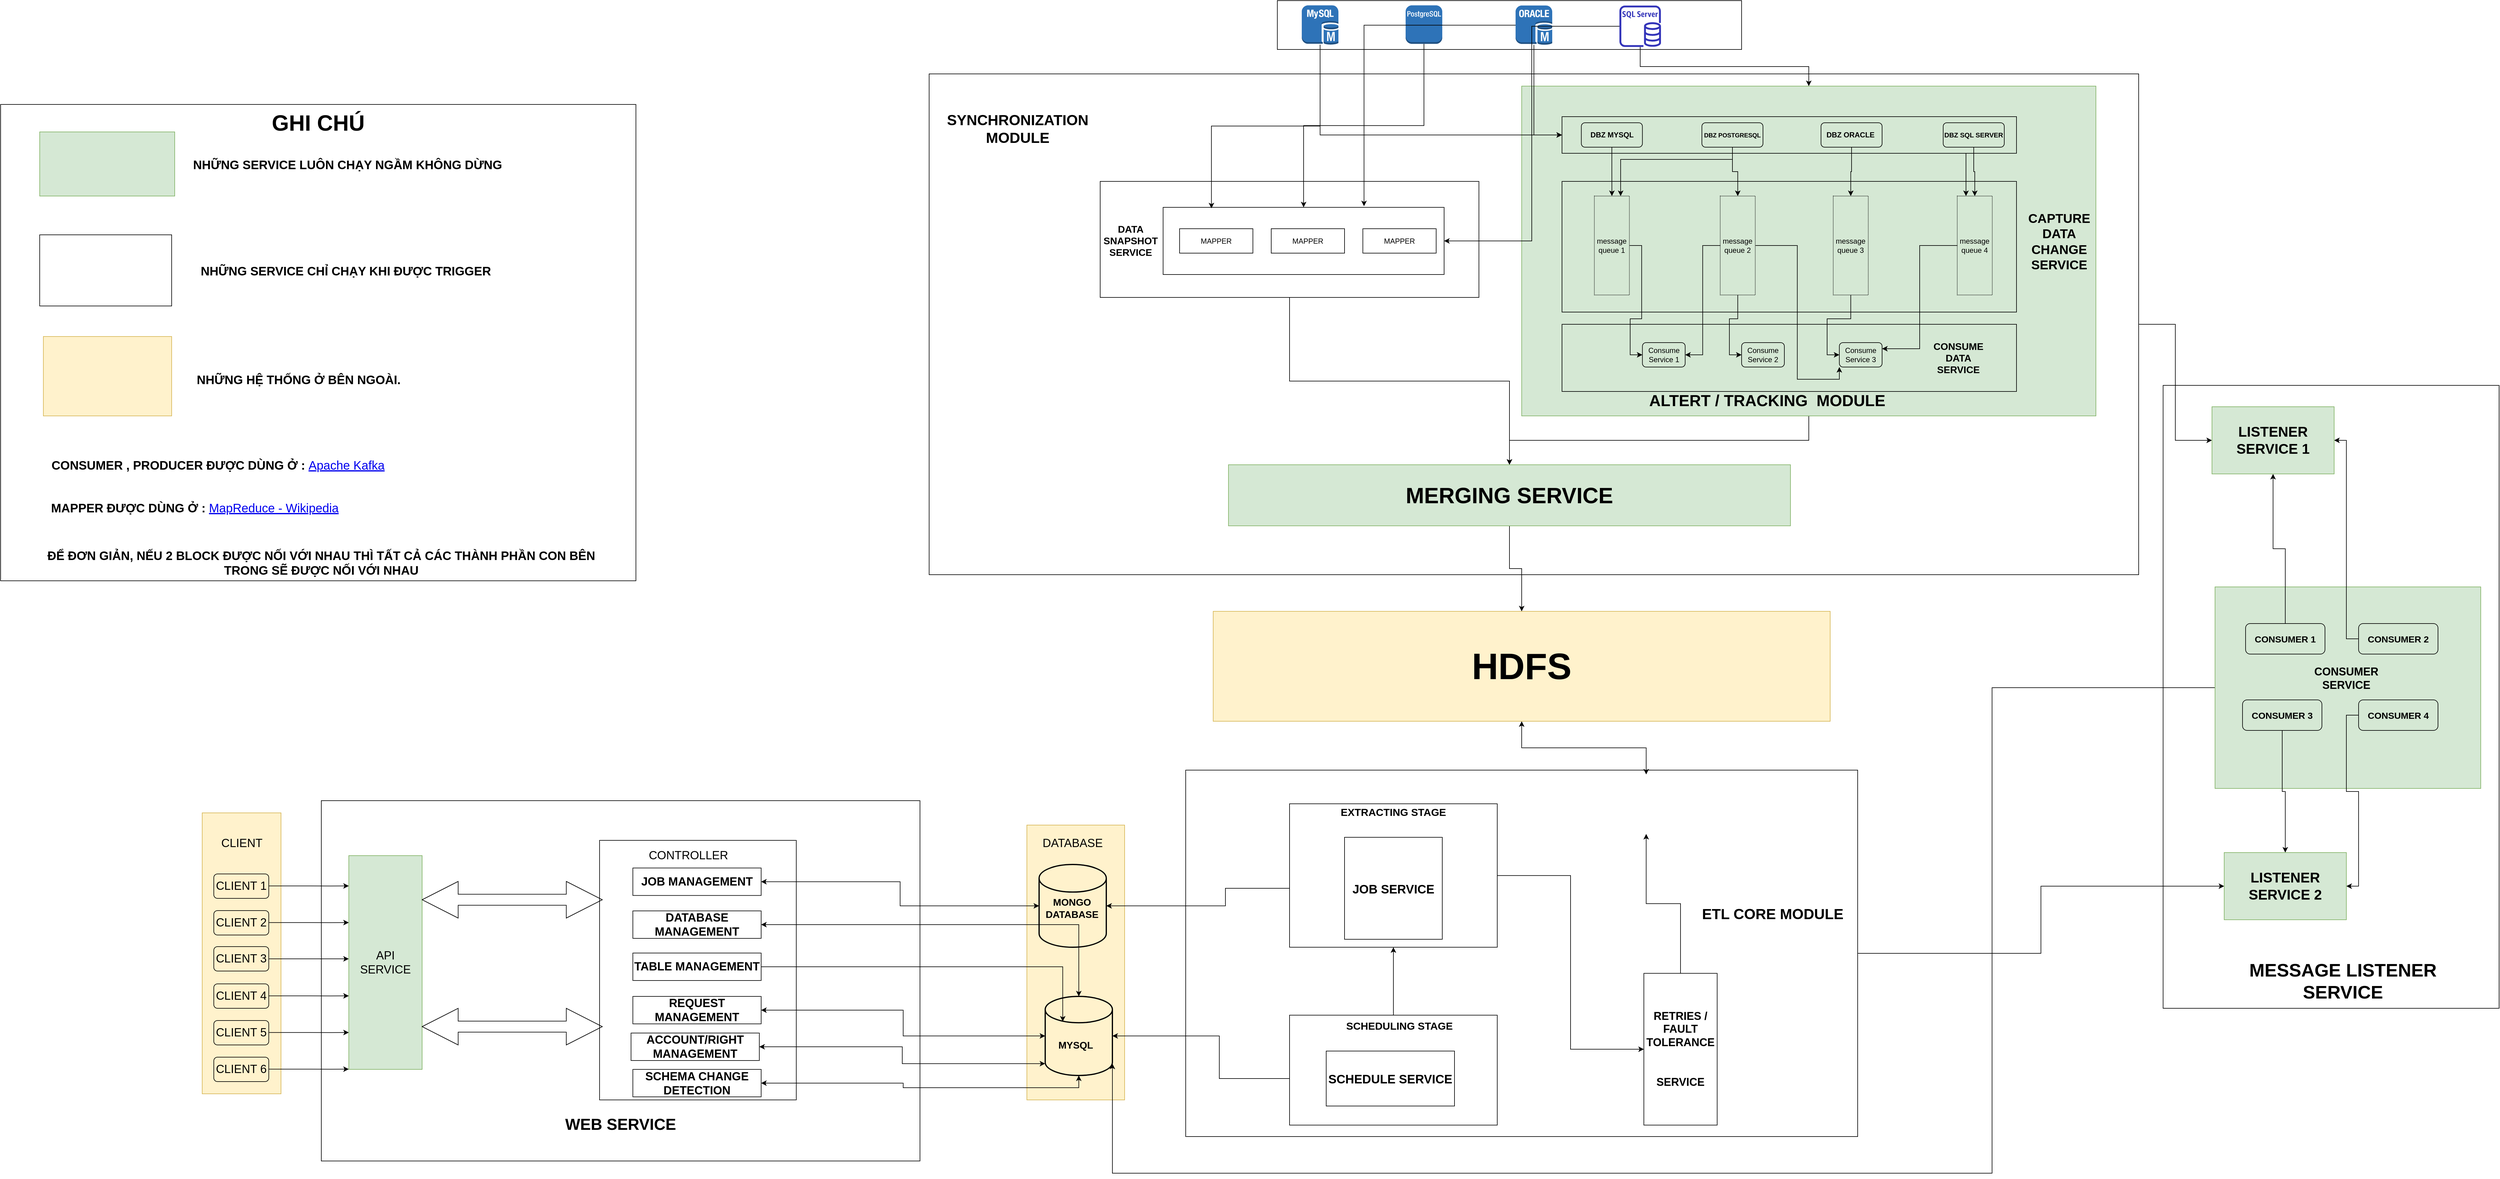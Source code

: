 <mxfile version="14.8.0" type="device"><diagram id="4wEsVhySIlW6Q3apTRWA" name="Page-1"><mxGraphModel dx="5255" dy="3085" grid="1" gridSize="10" guides="1" tooltips="1" connect="1" arrows="1" fold="1" page="1" pageScale="1" pageWidth="850" pageHeight="1100" math="0" shadow="0"><root><mxCell id="0"/><mxCell id="1" parent="0"/><mxCell id="ICcRZt90yEZqhJboBG0O-50" value="" style="rounded=0;whiteSpace=wrap;html=1;fillColor=none;" vertex="1" parent="1"><mxGeometry x="1980" y="-170" width="550" height="1020" as="geometry"/></mxCell><mxCell id="ICcRZt90yEZqhJboBG0O-61" style="edgeStyle=orthogonalEdgeStyle;rounded=0;orthogonalLoop=1;jettySize=auto;html=1;startArrow=none;startFill=0;endArrow=classic;endFill=1;" edge="1" parent="1" source="x2x7bss-DV0DNK--Fcpg-354" target="ICcRZt90yEZqhJboBG0O-59"><mxGeometry relative="1" as="geometry"/></mxCell><mxCell id="x2x7bss-DV0DNK--Fcpg-354" value="" style="rounded=0;whiteSpace=wrap;html=1;fillColor=none;" parent="1" vertex="1"><mxGeometry x="-40" y="-680" width="1980" height="820" as="geometry"/></mxCell><mxCell id="ICcRZt90yEZqhJboBG0O-26" style="edgeStyle=orthogonalEdgeStyle;rounded=0;orthogonalLoop=1;jettySize=auto;html=1;startArrow=none;startFill=0;endArrow=classic;endFill=1;" edge="1" parent="1" source="x2x7bss-DV0DNK--Fcpg-372" target="ICcRZt90yEZqhJboBG0O-24"><mxGeometry relative="1" as="geometry"/></mxCell><mxCell id="x2x7bss-DV0DNK--Fcpg-372" value="" style="rounded=0;whiteSpace=wrap;html=1;fillColor=#d5e8d4;strokeColor=#82b366;" parent="1" vertex="1"><mxGeometry x="930" y="-660" width="940" height="540" as="geometry"/></mxCell><mxCell id="x2x7bss-DV0DNK--Fcpg-447" value="" style="rounded=0;whiteSpace=wrap;html=1;fillColor=none;" parent="1" vertex="1"><mxGeometry x="996" y="-610" width="744" height="60" as="geometry"/></mxCell><mxCell id="ICcRZt90yEZqhJboBG0O-62" style="edgeStyle=orthogonalEdgeStyle;rounded=0;orthogonalLoop=1;jettySize=auto;html=1;startArrow=none;startFill=0;endArrow=classic;endFill=1;" edge="1" parent="1" source="x2x7bss-DV0DNK--Fcpg-46" target="ICcRZt90yEZqhJboBG0O-58"><mxGeometry relative="1" as="geometry"/></mxCell><mxCell id="x2x7bss-DV0DNK--Fcpg-46" value="" style="rounded=0;whiteSpace=wrap;html=1;fillColor=none;" parent="1" vertex="1"><mxGeometry x="380" y="460" width="1100" height="600" as="geometry"/></mxCell><mxCell id="ICcRZt90yEZqhJboBG0O-25" style="edgeStyle=orthogonalEdgeStyle;rounded=0;orthogonalLoop=1;jettySize=auto;html=1;startArrow=none;startFill=0;endArrow=classic;endFill=1;" edge="1" parent="1" source="x2x7bss-DV0DNK--Fcpg-433" target="ICcRZt90yEZqhJboBG0O-24"><mxGeometry relative="1" as="geometry"/></mxCell><mxCell id="x2x7bss-DV0DNK--Fcpg-433" value="" style="rounded=0;whiteSpace=wrap;html=1;" parent="1" vertex="1"><mxGeometry x="240" y="-504" width="620" height="190" as="geometry"/></mxCell><mxCell id="x2x7bss-DV0DNK--Fcpg-7" value="" style="rounded=0;whiteSpace=wrap;html=1;fillColor=none;" parent="1" vertex="1"><mxGeometry x="-1035" y="510" width="980" height="590" as="geometry"/></mxCell><mxCell id="x2x7bss-DV0DNK--Fcpg-8" value="&lt;font style=&quot;font-size: 26px&quot;&gt;&lt;b&gt;WEB SERVICE&lt;/b&gt;&lt;/font&gt;" style="text;html=1;strokeColor=none;fillColor=none;align=center;verticalAlign=middle;whiteSpace=wrap;rounded=0;" parent="1" vertex="1"><mxGeometry x="-655" y="1030" width="220" height="20" as="geometry"/></mxCell><mxCell id="x2x7bss-DV0DNK--Fcpg-9" value="" style="rounded=0;whiteSpace=wrap;html=1;fontSize=19;fillColor=#fff2cc;strokeColor=#d6b656;" parent="1" vertex="1"><mxGeometry x="-1230" y="530" width="129" height="460" as="geometry"/></mxCell><mxCell id="x2x7bss-DV0DNK--Fcpg-10" value="CLIENT 1" style="rounded=1;whiteSpace=wrap;html=1;fontSize=19;fillColor=none;" parent="1" vertex="1"><mxGeometry x="-1211" y="630" width="90" height="40" as="geometry"/></mxCell><mxCell id="x2x7bss-DV0DNK--Fcpg-11" value="CLIENT" style="text;html=1;strokeColor=none;fillColor=none;align=center;verticalAlign=middle;whiteSpace=wrap;rounded=0;fontSize=19;" parent="1" vertex="1"><mxGeometry x="-1185" y="570" width="40" height="20" as="geometry"/></mxCell><mxCell id="x2x7bss-DV0DNK--Fcpg-12" value="CLIENT 2" style="rounded=1;whiteSpace=wrap;html=1;fontSize=19;fillColor=none;" parent="1" vertex="1"><mxGeometry x="-1211" y="690" width="90" height="40" as="geometry"/></mxCell><mxCell id="x2x7bss-DV0DNK--Fcpg-13" style="edgeStyle=orthogonalEdgeStyle;rounded=0;orthogonalLoop=1;jettySize=auto;html=1;fontSize=19;startArrow=none;startFill=0;endArrow=classic;endFill=1;" parent="1" source="x2x7bss-DV0DNK--Fcpg-14" target="x2x7bss-DV0DNK--Fcpg-18" edge="1"><mxGeometry relative="1" as="geometry"><Array as="points"><mxPoint x="-1020" y="769"/><mxPoint x="-1020" y="769"/></Array></mxGeometry></mxCell><mxCell id="x2x7bss-DV0DNK--Fcpg-14" value="CLIENT 3" style="rounded=1;whiteSpace=wrap;html=1;fontSize=19;fillColor=none;" parent="1" vertex="1"><mxGeometry x="-1211" y="749" width="90" height="40" as="geometry"/></mxCell><mxCell id="x2x7bss-DV0DNK--Fcpg-15" value="CLIENT 4" style="rounded=1;whiteSpace=wrap;html=1;fontSize=19;fillColor=none;" parent="1" vertex="1"><mxGeometry x="-1211" y="810" width="90" height="40" as="geometry"/></mxCell><mxCell id="x2x7bss-DV0DNK--Fcpg-16" value="CLIENT 5" style="rounded=1;whiteSpace=wrap;html=1;fontSize=19;fillColor=none;" parent="1" vertex="1"><mxGeometry x="-1211" y="870" width="90" height="40" as="geometry"/></mxCell><mxCell id="x2x7bss-DV0DNK--Fcpg-17" value="CLIENT 6" style="rounded=1;whiteSpace=wrap;html=1;fontSize=19;fillColor=none;" parent="1" vertex="1"><mxGeometry x="-1211" y="930" width="90" height="40" as="geometry"/></mxCell><mxCell id="x2x7bss-DV0DNK--Fcpg-18" value="API SERVICE" style="rounded=0;whiteSpace=wrap;html=1;fontSize=19;fillColor=#d5e8d4;strokeColor=#82b366;" parent="1" vertex="1"><mxGeometry x="-990" y="600" width="120" height="350" as="geometry"/></mxCell><mxCell id="x2x7bss-DV0DNK--Fcpg-19" style="edgeStyle=orthogonalEdgeStyle;rounded=0;orthogonalLoop=1;jettySize=auto;html=1;fontSize=19;startArrow=none;startFill=0;endArrow=classic;endFill=1;" parent="1" edge="1"><mxGeometry relative="1" as="geometry"><mxPoint x="-1121" y="829.66" as="sourcePoint"/><mxPoint x="-990" y="829.66" as="targetPoint"/><Array as="points"><mxPoint x="-1020" y="829.66"/><mxPoint x="-1020" y="829.66"/></Array></mxGeometry></mxCell><mxCell id="x2x7bss-DV0DNK--Fcpg-20" style="edgeStyle=orthogonalEdgeStyle;rounded=0;orthogonalLoop=1;jettySize=auto;html=1;fontSize=19;startArrow=none;startFill=0;endArrow=classic;endFill=1;" parent="1" edge="1"><mxGeometry relative="1" as="geometry"><mxPoint x="-1121" y="889.66" as="sourcePoint"/><mxPoint x="-990" y="889.66" as="targetPoint"/><Array as="points"><mxPoint x="-1020" y="889.66"/><mxPoint x="-1020" y="889.66"/></Array></mxGeometry></mxCell><mxCell id="x2x7bss-DV0DNK--Fcpg-21" style="edgeStyle=orthogonalEdgeStyle;rounded=0;orthogonalLoop=1;jettySize=auto;html=1;fontSize=19;startArrow=none;startFill=0;endArrow=classic;endFill=1;" parent="1" edge="1"><mxGeometry relative="1" as="geometry"><mxPoint x="-1121" y="949.66" as="sourcePoint"/><mxPoint x="-990" y="949.66" as="targetPoint"/><Array as="points"><mxPoint x="-1020" y="949.66"/><mxPoint x="-1020" y="949.66"/></Array></mxGeometry></mxCell><mxCell id="x2x7bss-DV0DNK--Fcpg-22" style="edgeStyle=orthogonalEdgeStyle;rounded=0;orthogonalLoop=1;jettySize=auto;html=1;fontSize=19;startArrow=none;startFill=0;endArrow=classic;endFill=1;" parent="1" edge="1"><mxGeometry relative="1" as="geometry"><mxPoint x="-1121" y="709.66" as="sourcePoint"/><mxPoint x="-990" y="709.66" as="targetPoint"/><Array as="points"><mxPoint x="-1020" y="709.66"/><mxPoint x="-1020" y="709.66"/></Array></mxGeometry></mxCell><mxCell id="x2x7bss-DV0DNK--Fcpg-23" style="edgeStyle=orthogonalEdgeStyle;rounded=0;orthogonalLoop=1;jettySize=auto;html=1;fontSize=19;startArrow=none;startFill=0;endArrow=classic;endFill=1;" parent="1" edge="1"><mxGeometry relative="1" as="geometry"><mxPoint x="-1121" y="649.66" as="sourcePoint"/><mxPoint x="-990" y="649.66" as="targetPoint"/><Array as="points"><mxPoint x="-1020" y="649.66"/><mxPoint x="-1020" y="649.66"/></Array></mxGeometry></mxCell><mxCell id="x2x7bss-DV0DNK--Fcpg-24" value="" style="rounded=0;whiteSpace=wrap;html=1;fontSize=19;" parent="1" vertex="1"><mxGeometry x="-579.5" y="575" width="322" height="425" as="geometry"/></mxCell><mxCell id="x2x7bss-DV0DNK--Fcpg-25" value="CONTROLLER" style="text;html=1;strokeColor=none;fillColor=none;align=center;verticalAlign=middle;whiteSpace=wrap;rounded=0;fontSize=19;" parent="1" vertex="1"><mxGeometry x="-454.5" y="590" width="40" height="20" as="geometry"/></mxCell><mxCell id="x2x7bss-DV0DNK--Fcpg-26" value="" style="rounded=0;whiteSpace=wrap;html=1;fontSize=19;fillColor=#fff2cc;strokeColor=#d6b656;" parent="1" vertex="1"><mxGeometry x="120" y="550" width="160" height="450" as="geometry"/></mxCell><mxCell id="x2x7bss-DV0DNK--Fcpg-27" value="DATABASE" style="text;html=1;strokeColor=none;fillColor=none;align=center;verticalAlign=middle;whiteSpace=wrap;rounded=0;fontSize=19;" parent="1" vertex="1"><mxGeometry x="175" y="570" width="40" height="20" as="geometry"/></mxCell><mxCell id="x2x7bss-DV0DNK--Fcpg-28" style="edgeStyle=orthogonalEdgeStyle;rounded=0;orthogonalLoop=1;jettySize=auto;html=1;entryX=1;entryY=0.5;entryDx=0;entryDy=0;fontSize=19;startArrow=classic;startFill=1;endArrow=classic;endFill=1;" parent="1" source="x2x7bss-DV0DNK--Fcpg-29" target="x2x7bss-DV0DNK--Fcpg-33" edge="1"><mxGeometry relative="1" as="geometry"/></mxCell><mxCell id="x2x7bss-DV0DNK--Fcpg-74" style="edgeStyle=orthogonalEdgeStyle;rounded=0;orthogonalLoop=1;jettySize=auto;html=1;startArrow=classic;startFill=1;endArrow=none;endFill=0;" parent="1" source="x2x7bss-DV0DNK--Fcpg-29" target="x2x7bss-DV0DNK--Fcpg-60" edge="1"><mxGeometry relative="1" as="geometry"/></mxCell><mxCell id="x2x7bss-DV0DNK--Fcpg-29" value="" style="strokeWidth=2;html=1;shape=mxgraph.flowchart.database;whiteSpace=wrap;fillColor=none;" parent="1" vertex="1"><mxGeometry x="140" y="614.5" width="110" height="135.5" as="geometry"/></mxCell><mxCell id="x2x7bss-DV0DNK--Fcpg-30" value="&lt;b&gt;&lt;font style=&quot;font-size: 16px&quot;&gt;MONGO DATABASE&lt;/font&gt;&lt;/b&gt;" style="text;html=1;strokeColor=none;fillColor=none;align=center;verticalAlign=middle;whiteSpace=wrap;rounded=0;" parent="1" vertex="1"><mxGeometry x="173.75" y="676.44" width="40" height="20" as="geometry"/></mxCell><mxCell id="x2x7bss-DV0DNK--Fcpg-77" style="edgeStyle=orthogonalEdgeStyle;rounded=0;orthogonalLoop=1;jettySize=auto;html=1;entryX=0;entryY=0.5;entryDx=0;entryDy=0;startArrow=classic;startFill=1;endArrow=none;endFill=0;" parent="1" source="x2x7bss-DV0DNK--Fcpg-31" target="x2x7bss-DV0DNK--Fcpg-57" edge="1"><mxGeometry relative="1" as="geometry"/></mxCell><mxCell id="x2x7bss-DV0DNK--Fcpg-31" value="" style="strokeWidth=2;html=1;shape=mxgraph.flowchart.database;whiteSpace=wrap;fillColor=none;" parent="1" vertex="1"><mxGeometry x="150" y="830.5" width="110" height="129.5" as="geometry"/></mxCell><mxCell id="x2x7bss-DV0DNK--Fcpg-32" value="&lt;b&gt;&lt;font style=&quot;font-size: 16px&quot;&gt;MYSQL&lt;/font&gt;&lt;/b&gt;" style="text;html=1;strokeColor=none;fillColor=none;align=center;verticalAlign=middle;whiteSpace=wrap;rounded=0;" parent="1" vertex="1"><mxGeometry x="180" y="900" width="40" height="20" as="geometry"/></mxCell><mxCell id="x2x7bss-DV0DNK--Fcpg-33" value="&lt;font size=&quot;1&quot;&gt;&lt;b style=&quot;font-size: 19px&quot;&gt;JOB MANAGEMENT&lt;/b&gt;&lt;/font&gt;" style="rounded=0;whiteSpace=wrap;html=1;fontSize=19;fillColor=none;" parent="1" vertex="1"><mxGeometry x="-525" y="620.25" width="210" height="45" as="geometry"/></mxCell><mxCell id="x2x7bss-DV0DNK--Fcpg-34" style="edgeStyle=orthogonalEdgeStyle;rounded=0;orthogonalLoop=1;jettySize=auto;html=1;startArrow=classic;startFill=1;" parent="1" source="x2x7bss-DV0DNK--Fcpg-35" target="x2x7bss-DV0DNK--Fcpg-31" edge="1"><mxGeometry relative="1" as="geometry"/></mxCell><mxCell id="x2x7bss-DV0DNK--Fcpg-35" value="&lt;font size=&quot;1&quot;&gt;&lt;b style=&quot;font-size: 19px&quot;&gt;DATABASE MANAGEMENT&lt;/b&gt;&lt;/font&gt;" style="rounded=0;whiteSpace=wrap;html=1;fontSize=19;fillColor=none;" parent="1" vertex="1"><mxGeometry x="-525" y="690.5" width="210" height="45" as="geometry"/></mxCell><mxCell id="x2x7bss-DV0DNK--Fcpg-36" style="edgeStyle=orthogonalEdgeStyle;rounded=0;orthogonalLoop=1;jettySize=auto;html=1;entryX=0.261;entryY=0.318;entryDx=0;entryDy=0;entryPerimeter=0;" parent="1" source="x2x7bss-DV0DNK--Fcpg-37" target="x2x7bss-DV0DNK--Fcpg-31" edge="1"><mxGeometry relative="1" as="geometry"/></mxCell><mxCell id="x2x7bss-DV0DNK--Fcpg-37" value="&lt;font size=&quot;1&quot;&gt;&lt;b style=&quot;font-size: 19px&quot;&gt;TABLE MANAGEMENT&lt;/b&gt;&lt;/font&gt;" style="rounded=0;whiteSpace=wrap;html=1;fontSize=19;fillColor=none;" parent="1" vertex="1"><mxGeometry x="-525" y="759.5" width="210" height="45" as="geometry"/></mxCell><mxCell id="x2x7bss-DV0DNK--Fcpg-38" style="edgeStyle=orthogonalEdgeStyle;rounded=0;orthogonalLoop=1;jettySize=auto;html=1;entryX=0;entryY=0.5;entryDx=0;entryDy=0;entryPerimeter=0;fontSize=19;startArrow=classic;startFill=1;endArrow=classic;endFill=1;" parent="1" source="x2x7bss-DV0DNK--Fcpg-39" target="x2x7bss-DV0DNK--Fcpg-31" edge="1"><mxGeometry relative="1" as="geometry"/></mxCell><mxCell id="x2x7bss-DV0DNK--Fcpg-39" value="&lt;font size=&quot;1&quot;&gt;&lt;b style=&quot;font-size: 19px&quot;&gt;REQUEST MANAGEMENT&lt;/b&gt;&lt;/font&gt;" style="rounded=0;whiteSpace=wrap;html=1;fontSize=19;fillColor=none;" parent="1" vertex="1"><mxGeometry x="-525" y="830.5" width="210" height="45" as="geometry"/></mxCell><mxCell id="x2x7bss-DV0DNK--Fcpg-40" style="edgeStyle=orthogonalEdgeStyle;rounded=0;orthogonalLoop=1;jettySize=auto;html=1;entryX=0;entryY=0.85;entryDx=0;entryDy=0;entryPerimeter=0;fontSize=19;startArrow=classic;startFill=1;endArrow=classic;endFill=1;" parent="1" source="x2x7bss-DV0DNK--Fcpg-41" target="x2x7bss-DV0DNK--Fcpg-31" edge="1"><mxGeometry relative="1" as="geometry"/></mxCell><mxCell id="x2x7bss-DV0DNK--Fcpg-41" value="&lt;font size=&quot;1&quot;&gt;&lt;b style=&quot;font-size: 19px&quot;&gt;ACCOUNT/RIGHT MANAGEMENT&lt;/b&gt;&lt;/font&gt;" style="rounded=0;whiteSpace=wrap;html=1;fontSize=19;fillColor=none;" parent="1" vertex="1"><mxGeometry x="-528" y="890.5" width="210" height="45" as="geometry"/></mxCell><mxCell id="x2x7bss-DV0DNK--Fcpg-42" value="" style="shape=doubleArrow;whiteSpace=wrap;html=1;fontSize=19;fillColor=none;" parent="1" vertex="1"><mxGeometry x="-870" y="642.25" width="295" height="60" as="geometry"/></mxCell><mxCell id="x2x7bss-DV0DNK--Fcpg-43" value="" style="shape=doubleArrow;whiteSpace=wrap;html=1;fontSize=19;fillColor=none;" parent="1" vertex="1"><mxGeometry x="-870" y="850" width="295" height="60" as="geometry"/></mxCell><mxCell id="x2x7bss-DV0DNK--Fcpg-44" style="edgeStyle=orthogonalEdgeStyle;rounded=0;orthogonalLoop=1;jettySize=auto;html=1;entryX=0.5;entryY=1;entryDx=0;entryDy=0;entryPerimeter=0;startArrow=classic;startFill=1;endArrow=classic;endFill=1;" parent="1" source="x2x7bss-DV0DNK--Fcpg-45" target="x2x7bss-DV0DNK--Fcpg-31" edge="1"><mxGeometry relative="1" as="geometry"/></mxCell><mxCell id="x2x7bss-DV0DNK--Fcpg-45" value="&lt;font size=&quot;1&quot;&gt;&lt;b style=&quot;font-size: 19px&quot;&gt;SCHEMA CHANGE DETECTION&lt;/b&gt;&lt;/font&gt;" style="rounded=0;whiteSpace=wrap;html=1;fontSize=19;fillColor=none;" parent="1" vertex="1"><mxGeometry x="-525" y="950" width="210" height="45" as="geometry"/></mxCell><mxCell id="x2x7bss-DV0DNK--Fcpg-47" value="" style="rounded=0;whiteSpace=wrap;html=1;" parent="1" vertex="1"><mxGeometry x="550" y="861.25" width="340" height="180" as="geometry"/></mxCell><mxCell id="x2x7bss-DV0DNK--Fcpg-48" value="" style="rounded=0;whiteSpace=wrap;html=1;" parent="1" vertex="1"><mxGeometry x="550" y="515.13" width="340" height="234.87" as="geometry"/></mxCell><mxCell id="x2x7bss-DV0DNK--Fcpg-49" value="&lt;font style=&quot;font-size: 24px&quot;&gt;&lt;b&gt;ETL CORE MODULE&lt;/b&gt;&lt;/font&gt;" style="text;html=1;strokeColor=none;fillColor=none;align=center;verticalAlign=middle;whiteSpace=wrap;rounded=0;" parent="1" vertex="1"><mxGeometry x="1082" y="676.44" width="518" height="40" as="geometry"/></mxCell><mxCell id="x2x7bss-DV0DNK--Fcpg-50" style="edgeStyle=orthogonalEdgeStyle;rounded=0;orthogonalLoop=1;jettySize=auto;html=1;exitX=0.5;exitY=1;exitDx=0;exitDy=0;startArrow=none;startFill=0;endArrow=classic;endFill=1;" parent="1" edge="1"><mxGeometry relative="1" as="geometry"><mxPoint x="1375" y="730" as="sourcePoint"/><mxPoint x="1375" y="730" as="targetPoint"/></mxGeometry></mxCell><mxCell id="x2x7bss-DV0DNK--Fcpg-57" value="&lt;font style=&quot;font-size: 20px&quot;&gt;&lt;b&gt;SCHEDULE SERVICE&lt;/b&gt;&lt;/font&gt;" style="rounded=0;whiteSpace=wrap;html=1;fillColor=none;" parent="1" vertex="1"><mxGeometry x="610" y="920" width="210" height="90" as="geometry"/></mxCell><mxCell id="x2x7bss-DV0DNK--Fcpg-58" style="edgeStyle=orthogonalEdgeStyle;rounded=0;orthogonalLoop=1;jettySize=auto;html=1;entryX=0.5;entryY=1;entryDx=0;entryDy=0;startArrow=none;startFill=0;endArrow=classic;endFill=1;" parent="1" source="x2x7bss-DV0DNK--Fcpg-47" target="x2x7bss-DV0DNK--Fcpg-48" edge="1"><mxGeometry relative="1" as="geometry"/></mxCell><mxCell id="x2x7bss-DV0DNK--Fcpg-59" value="&lt;b&gt;&lt;font style=&quot;font-size: 17px&quot;&gt;SCHEDULING STAGE&lt;/font&gt;&lt;/b&gt;" style="text;html=1;strokeColor=none;fillColor=none;align=center;verticalAlign=middle;whiteSpace=wrap;rounded=0;" parent="1" vertex="1"><mxGeometry x="610" y="870.25" width="240" height="20" as="geometry"/></mxCell><mxCell id="x2x7bss-DV0DNK--Fcpg-60" value="&lt;b&gt;&lt;font style=&quot;font-size: 20px&quot;&gt;JOB SERVICE&lt;/font&gt;&lt;/b&gt;" style="rounded=0;whiteSpace=wrap;html=1;fillColor=none;" parent="1" vertex="1"><mxGeometry x="640" y="570" width="160" height="167" as="geometry"/></mxCell><mxCell id="x2x7bss-DV0DNK--Fcpg-61" value="&lt;b&gt;&lt;font style=&quot;font-size: 17px&quot;&gt;EXTRACTING STAGE&lt;/font&gt;&lt;/b&gt;" style="text;html=1;strokeColor=none;fillColor=none;align=center;verticalAlign=middle;whiteSpace=wrap;rounded=0;" parent="1" vertex="1"><mxGeometry x="600" y="520" width="240" height="20" as="geometry"/></mxCell><mxCell id="ICcRZt90yEZqhJboBG0O-28" style="edgeStyle=orthogonalEdgeStyle;rounded=0;orthogonalLoop=1;jettySize=auto;html=1;startArrow=classic;startFill=1;endArrow=classic;endFill=1;" edge="1" parent="1" source="x2x7bss-DV0DNK--Fcpg-63" target="x2x7bss-DV0DNK--Fcpg-453"><mxGeometry relative="1" as="geometry"/></mxCell><mxCell id="x2x7bss-DV0DNK--Fcpg-63" value="" style="shape=image;imageAspect=0;aspect=fixed;verticalLabelPosition=bottom;verticalAlign=top;fillColor=none;image=https://upload.wikimedia.org/wikipedia/commons/thumb/f/f3/Apache_Spark_logo.svg/1200px-Apache_Spark_logo.svg.png;" parent="1" vertex="1"><mxGeometry x="1040" y="467.08" width="187.64" height="97.42" as="geometry"/></mxCell><mxCell id="x2x7bss-DV0DNK--Fcpg-67" style="edgeStyle=orthogonalEdgeStyle;rounded=0;orthogonalLoop=1;jettySize=auto;html=1;startArrow=none;startFill=0;endArrow=classic;endFill=1;" parent="1" source="x2x7bss-DV0DNK--Fcpg-70" target="x2x7bss-DV0DNK--Fcpg-63" edge="1"><mxGeometry relative="1" as="geometry"/></mxCell><mxCell id="x2x7bss-DV0DNK--Fcpg-68" style="edgeStyle=orthogonalEdgeStyle;rounded=0;orthogonalLoop=1;jettySize=auto;html=1;entryX=1;entryY=0.5;entryDx=0;entryDy=0;fontSize=19;startArrow=classic;startFill=1;endArrow=none;endFill=0;" parent="1" source="x2x7bss-DV0DNK--Fcpg-70" target="x2x7bss-DV0DNK--Fcpg-48" edge="1"><mxGeometry relative="1" as="geometry"/></mxCell><mxCell id="x2x7bss-DV0DNK--Fcpg-70" value="&lt;b&gt;&lt;font style=&quot;font-size: 18px&quot;&gt;RETRIES / FAULT TOLERANCE&lt;br&gt;&amp;nbsp;&lt;br&gt;&lt;br&gt;SERVICE&lt;/font&gt;&lt;/b&gt;" style="rounded=0;whiteSpace=wrap;html=1;" parent="1" vertex="1"><mxGeometry x="1130" y="792.75" width="120" height="248.5" as="geometry"/></mxCell><mxCell id="ICcRZt90yEZqhJboBG0O-9" style="edgeStyle=orthogonalEdgeStyle;rounded=0;orthogonalLoop=1;jettySize=auto;html=1;startArrow=classic;startFill=1;endArrow=none;endFill=0;" edge="1" parent="1" source="x2x7bss-DV0DNK--Fcpg-372" target="x2x7bss-DV0DNK--Fcpg-432"><mxGeometry relative="1" as="geometry"/></mxCell><mxCell id="x2x7bss-DV0DNK--Fcpg-373" value="&lt;font style=&quot;font-size: 21px;&quot;&gt;&lt;b style=&quot;font-size: 21px;&quot;&gt;CAPTURE DATA CHANGE SERVICE&lt;/b&gt;&lt;/font&gt;" style="text;html=1;strokeColor=none;fillColor=none;align=center;verticalAlign=middle;whiteSpace=wrap;rounded=0;dashed=1;dashPattern=1 1;fontSize=21;" parent="1" vertex="1"><mxGeometry x="1810" y="-416.5" height="20" as="geometry"/></mxCell><mxCell id="ICcRZt90yEZqhJboBG0O-10" style="edgeStyle=orthogonalEdgeStyle;rounded=0;orthogonalLoop=1;jettySize=auto;html=1;" edge="1" parent="1" source="x2x7bss-DV0DNK--Fcpg-375" target="x2x7bss-DV0DNK--Fcpg-386"><mxGeometry relative="1" as="geometry"/></mxCell><mxCell id="x2x7bss-DV0DNK--Fcpg-375" value="&lt;b&gt;DBZ MYSQL&lt;/b&gt;" style="rounded=1;whiteSpace=wrap;html=1;fillColor=none;" parent="1" vertex="1"><mxGeometry x="1027.64" y="-600" width="100" height="40" as="geometry"/></mxCell><mxCell id="ICcRZt90yEZqhJboBG0O-11" style="edgeStyle=orthogonalEdgeStyle;rounded=0;orthogonalLoop=1;jettySize=auto;html=1;" edge="1" parent="1" source="x2x7bss-DV0DNK--Fcpg-378" target="x2x7bss-DV0DNK--Fcpg-444"><mxGeometry relative="1" as="geometry"/></mxCell><mxCell id="ICcRZt90yEZqhJboBG0O-14" style="edgeStyle=orthogonalEdgeStyle;rounded=0;orthogonalLoop=1;jettySize=auto;html=1;entryX=0.75;entryY=0;entryDx=0;entryDy=0;" edge="1" parent="1" source="x2x7bss-DV0DNK--Fcpg-378" target="x2x7bss-DV0DNK--Fcpg-386"><mxGeometry relative="1" as="geometry"><Array as="points"><mxPoint x="1275" y="-540"/><mxPoint x="1092" y="-540"/></Array></mxGeometry></mxCell><mxCell id="x2x7bss-DV0DNK--Fcpg-378" value="&lt;font style=&quot;font-size: 10px&quot;&gt;&lt;b&gt;DBZ POSTGRESQL&lt;/b&gt;&lt;/font&gt;" style="rounded=1;whiteSpace=wrap;html=1;fillColor=none;" parent="1" vertex="1"><mxGeometry x="1225" y="-600" width="100" height="40" as="geometry"/></mxCell><mxCell id="ICcRZt90yEZqhJboBG0O-12" style="edgeStyle=orthogonalEdgeStyle;rounded=0;orthogonalLoop=1;jettySize=auto;html=1;entryX=0.5;entryY=0;entryDx=0;entryDy=0;" edge="1" parent="1" source="x2x7bss-DV0DNK--Fcpg-381" target="x2x7bss-DV0DNK--Fcpg-445"><mxGeometry relative="1" as="geometry"/></mxCell><mxCell id="ICcRZt90yEZqhJboBG0O-15" style="edgeStyle=orthogonalEdgeStyle;rounded=0;orthogonalLoop=1;jettySize=auto;html=1;entryX=0.25;entryY=0;entryDx=0;entryDy=0;" edge="1" parent="1" source="x2x7bss-DV0DNK--Fcpg-381" target="x2x7bss-DV0DNK--Fcpg-446"><mxGeometry relative="1" as="geometry"><Array as="points"><mxPoint x="1470" y="-550"/><mxPoint x="1657" y="-550"/></Array></mxGeometry></mxCell><mxCell id="x2x7bss-DV0DNK--Fcpg-381" value="&lt;b&gt;DBZ ORACLE&amp;nbsp;&lt;/b&gt;" style="rounded=1;whiteSpace=wrap;html=1;fillColor=none;" parent="1" vertex="1"><mxGeometry x="1420" y="-600" width="100" height="40" as="geometry"/></mxCell><mxCell id="ICcRZt90yEZqhJboBG0O-13" style="edgeStyle=orthogonalEdgeStyle;rounded=0;orthogonalLoop=1;jettySize=auto;html=1;" edge="1" parent="1" source="x2x7bss-DV0DNK--Fcpg-383" target="x2x7bss-DV0DNK--Fcpg-446"><mxGeometry relative="1" as="geometry"/></mxCell><mxCell id="x2x7bss-DV0DNK--Fcpg-383" value="&lt;font style=&quot;font-size: 11px&quot;&gt;&lt;b&gt;DBZ SQL SERVER&lt;/b&gt;&lt;/font&gt;" style="rounded=1;whiteSpace=wrap;html=1;fillColor=none;" parent="1" vertex="1"><mxGeometry x="1620" y="-600" width="100" height="40" as="geometry"/></mxCell><mxCell id="x2x7bss-DV0DNK--Fcpg-384" value="" style="rounded=0;whiteSpace=wrap;html=1;fillColor=none;" parent="1" vertex="1"><mxGeometry x="996" y="-504" width="744" height="214" as="geometry"/></mxCell><mxCell id="ICcRZt90yEZqhJboBG0O-18" style="edgeStyle=orthogonalEdgeStyle;rounded=0;orthogonalLoop=1;jettySize=auto;html=1;entryX=0;entryY=0.5;entryDx=0;entryDy=0;" edge="1" parent="1" source="x2x7bss-DV0DNK--Fcpg-386" target="x2x7bss-DV0DNK--Fcpg-399"><mxGeometry relative="1" as="geometry"/></mxCell><mxCell id="x2x7bss-DV0DNK--Fcpg-386" value="message queue 1" style="rounded=0;whiteSpace=wrap;html=1;dashed=1;dashPattern=1 1;fillColor=none;" parent="1" vertex="1"><mxGeometry x="1048.96" y="-480" width="57.36" height="162" as="geometry"/></mxCell><mxCell id="x2x7bss-DV0DNK--Fcpg-397" value="" style="rounded=0;whiteSpace=wrap;html=1;fillColor=none;" parent="1" vertex="1"><mxGeometry x="996" y="-270" width="744" height="110" as="geometry"/></mxCell><mxCell id="x2x7bss-DV0DNK--Fcpg-398" value="&lt;b&gt;&lt;font style=&quot;font-size: 16px&quot;&gt;CONSUME DATA SERVICE&lt;/font&gt;&lt;/b&gt;" style="text;html=1;strokeColor=none;fillColor=none;align=center;verticalAlign=middle;whiteSpace=wrap;rounded=0;dashed=1;dashPattern=1 1;" parent="1" vertex="1"><mxGeometry x="1600" y="-225" width="90" height="20" as="geometry"/></mxCell><mxCell id="x2x7bss-DV0DNK--Fcpg-399" value="Consume Service 1" style="rounded=1;whiteSpace=wrap;html=1;fillColor=none;" parent="1" vertex="1"><mxGeometry x="1127.64" y="-240" width="70" height="40" as="geometry"/></mxCell><mxCell id="x2x7bss-DV0DNK--Fcpg-400" value="Consume Service 2" style="rounded=1;whiteSpace=wrap;html=1;fillColor=none;" parent="1" vertex="1"><mxGeometry x="1290" y="-240" width="70" height="40" as="geometry"/></mxCell><mxCell id="x2x7bss-DV0DNK--Fcpg-401" value="Consume Service 3" style="rounded=1;whiteSpace=wrap;html=1;fillColor=none;" parent="1" vertex="1"><mxGeometry x="1450" y="-240" width="70" height="40" as="geometry"/></mxCell><mxCell id="x2x7bss-DV0DNK--Fcpg-403" value="&lt;font style=&quot;font-size: 14px&quot;&gt;&lt;b style=&quot;font-size: 16px&quot;&gt;DATA SNAPSHOT SERVICE&lt;/b&gt;&lt;/font&gt;" style="text;html=1;strokeColor=none;fillColor=none;align=center;verticalAlign=middle;whiteSpace=wrap;rounded=0;" parent="1" vertex="1"><mxGeometry x="270" y="-417" width="40" height="20" as="geometry"/></mxCell><mxCell id="x2x7bss-DV0DNK--Fcpg-427" value="" style="rounded=0;whiteSpace=wrap;html=1;fillColor=none;" parent="1" vertex="1"><mxGeometry x="530" y="-800" width="760" height="80" as="geometry"/></mxCell><mxCell id="ICcRZt90yEZqhJboBG0O-5" style="edgeStyle=orthogonalEdgeStyle;rounded=0;orthogonalLoop=1;jettySize=auto;html=1;entryX=0.172;entryY=0.015;entryDx=0;entryDy=0;entryPerimeter=0;" edge="1" parent="1" source="x2x7bss-DV0DNK--Fcpg-428" target="x2x7bss-DV0DNK--Fcpg-434"><mxGeometry relative="1" as="geometry"/></mxCell><mxCell id="x2x7bss-DV0DNK--Fcpg-428" value="" style="outlineConnect=0;dashed=0;verticalLabelPosition=bottom;verticalAlign=top;align=center;html=1;shape=mxgraph.aws3.mysql_db_instance;fillColor=#2E73B8;gradientColor=none;dashPattern=1 1;" parent="1" vertex="1"><mxGeometry x="570" y="-792.25" width="60" height="64.5" as="geometry"/></mxCell><mxCell id="ICcRZt90yEZqhJboBG0O-2" style="edgeStyle=orthogonalEdgeStyle;rounded=0;orthogonalLoop=1;jettySize=auto;html=1;" edge="1" parent="1" source="x2x7bss-DV0DNK--Fcpg-429" target="x2x7bss-DV0DNK--Fcpg-434"><mxGeometry relative="1" as="geometry"/></mxCell><mxCell id="x2x7bss-DV0DNK--Fcpg-429" value="" style="outlineConnect=0;dashed=0;verticalLabelPosition=bottom;verticalAlign=top;align=center;html=1;shape=mxgraph.aws3.postgre_sql_instance;fillColor=#2E73B8;gradientColor=none;dashPattern=1 1;" parent="1" vertex="1"><mxGeometry x="740" y="-792.25" width="60" height="63" as="geometry"/></mxCell><mxCell id="ICcRZt90yEZqhJboBG0O-4" style="edgeStyle=orthogonalEdgeStyle;rounded=0;orthogonalLoop=1;jettySize=auto;html=1;entryX=0.715;entryY=-0.017;entryDx=0;entryDy=0;entryPerimeter=0;" edge="1" parent="1" source="x2x7bss-DV0DNK--Fcpg-430" target="x2x7bss-DV0DNK--Fcpg-434"><mxGeometry relative="1" as="geometry"/></mxCell><mxCell id="x2x7bss-DV0DNK--Fcpg-430" value="" style="outlineConnect=0;dashed=0;verticalLabelPosition=bottom;verticalAlign=top;align=center;html=1;shape=mxgraph.aws3.oracle_db_instance;fillColor=#2E73B8;gradientColor=none;dashPattern=1 1;" parent="1" vertex="1"><mxGeometry x="920" y="-792" width="60" height="64.5" as="geometry"/></mxCell><mxCell id="ICcRZt90yEZqhJboBG0O-6" style="edgeStyle=orthogonalEdgeStyle;rounded=0;orthogonalLoop=1;jettySize=auto;html=1;entryX=1;entryY=0.5;entryDx=0;entryDy=0;" edge="1" parent="1" source="x2x7bss-DV0DNK--Fcpg-432" target="x2x7bss-DV0DNK--Fcpg-434"><mxGeometry relative="1" as="geometry"/></mxCell><mxCell id="x2x7bss-DV0DNK--Fcpg-432" value="" style="outlineConnect=0;fontColor=#232F3E;gradientColor=none;fillColor=#3334B9;strokeColor=none;dashed=0;verticalLabelPosition=bottom;verticalAlign=top;align=center;html=1;fontSize=12;fontStyle=0;aspect=fixed;pointerEvents=1;shape=mxgraph.aws4.rds_sql_server_instance;dashPattern=1 1;" parent="1" vertex="1"><mxGeometry x="1090" y="-792" width="68" height="68" as="geometry"/></mxCell><mxCell id="x2x7bss-DV0DNK--Fcpg-434" value="" style="rounded=0;whiteSpace=wrap;html=1;fillColor=none;" parent="1" vertex="1"><mxGeometry x="343" y="-461.5" width="460" height="110" as="geometry"/></mxCell><mxCell id="x2x7bss-DV0DNK--Fcpg-435" value="MAPPER" style="rounded=0;whiteSpace=wrap;html=1;fillColor=none;" parent="1" vertex="1"><mxGeometry x="370" y="-426.5" width="120" height="40" as="geometry"/></mxCell><mxCell id="x2x7bss-DV0DNK--Fcpg-436" value="MAPPER" style="rounded=0;whiteSpace=wrap;html=1;fillColor=none;" parent="1" vertex="1"><mxGeometry x="520" y="-426.5" width="120" height="40" as="geometry"/></mxCell><mxCell id="x2x7bss-DV0DNK--Fcpg-437" value="MAPPER" style="rounded=0;whiteSpace=wrap;html=1;fillColor=none;" parent="1" vertex="1"><mxGeometry x="670" y="-426.5" width="120" height="40" as="geometry"/></mxCell><mxCell id="ICcRZt90yEZqhJboBG0O-19" style="edgeStyle=orthogonalEdgeStyle;rounded=0;orthogonalLoop=1;jettySize=auto;html=1;entryX=0;entryY=0.5;entryDx=0;entryDy=0;" edge="1" parent="1" source="x2x7bss-DV0DNK--Fcpg-444" target="x2x7bss-DV0DNK--Fcpg-400"><mxGeometry relative="1" as="geometry"/></mxCell><mxCell id="ICcRZt90yEZqhJboBG0O-21" style="edgeStyle=orthogonalEdgeStyle;rounded=0;orthogonalLoop=1;jettySize=auto;html=1;entryX=1;entryY=0.5;entryDx=0;entryDy=0;" edge="1" parent="1" source="x2x7bss-DV0DNK--Fcpg-444" target="x2x7bss-DV0DNK--Fcpg-399"><mxGeometry relative="1" as="geometry"/></mxCell><mxCell id="ICcRZt90yEZqhJboBG0O-22" style="edgeStyle=orthogonalEdgeStyle;rounded=0;orthogonalLoop=1;jettySize=auto;html=1;entryX=0;entryY=1;entryDx=0;entryDy=0;" edge="1" parent="1" source="x2x7bss-DV0DNK--Fcpg-444" target="x2x7bss-DV0DNK--Fcpg-401"><mxGeometry relative="1" as="geometry"/></mxCell><mxCell id="x2x7bss-DV0DNK--Fcpg-444" value="message queue 2" style="rounded=0;whiteSpace=wrap;html=1;dashed=1;dashPattern=1 1;fillColor=none;" parent="1" vertex="1"><mxGeometry x="1255" y="-480" width="57.36" height="162" as="geometry"/></mxCell><mxCell id="ICcRZt90yEZqhJboBG0O-20" style="edgeStyle=orthogonalEdgeStyle;rounded=0;orthogonalLoop=1;jettySize=auto;html=1;entryX=0;entryY=0.5;entryDx=0;entryDy=0;" edge="1" parent="1" source="x2x7bss-DV0DNK--Fcpg-445" target="x2x7bss-DV0DNK--Fcpg-401"><mxGeometry relative="1" as="geometry"/></mxCell><mxCell id="x2x7bss-DV0DNK--Fcpg-445" value="message queue 3" style="rounded=0;whiteSpace=wrap;html=1;dashed=1;dashPattern=1 1;fillColor=none;" parent="1" vertex="1"><mxGeometry x="1440" y="-480" width="57.36" height="162" as="geometry"/></mxCell><mxCell id="ICcRZt90yEZqhJboBG0O-23" style="edgeStyle=orthogonalEdgeStyle;rounded=0;orthogonalLoop=1;jettySize=auto;html=1;entryX=1;entryY=0.25;entryDx=0;entryDy=0;" edge="1" parent="1" source="x2x7bss-DV0DNK--Fcpg-446" target="x2x7bss-DV0DNK--Fcpg-401"><mxGeometry relative="1" as="geometry"/></mxCell><mxCell id="x2x7bss-DV0DNK--Fcpg-446" value="message queue 4" style="rounded=0;whiteSpace=wrap;html=1;dashed=1;dashPattern=1 1;fillColor=none;" parent="1" vertex="1"><mxGeometry x="1643" y="-480" width="57.36" height="162" as="geometry"/></mxCell><mxCell id="ICcRZt90yEZqhJboBG0O-7" style="edgeStyle=orthogonalEdgeStyle;rounded=0;orthogonalLoop=1;jettySize=auto;html=1;endArrow=none;endFill=0;startArrow=classic;startFill=1;" edge="1" parent="1" source="x2x7bss-DV0DNK--Fcpg-447" target="x2x7bss-DV0DNK--Fcpg-428"><mxGeometry relative="1" as="geometry"/></mxCell><mxCell id="ICcRZt90yEZqhJboBG0O-8" style="edgeStyle=orthogonalEdgeStyle;rounded=0;orthogonalLoop=1;jettySize=auto;html=1;startArrow=classic;startFill=1;endArrow=none;endFill=0;" edge="1" parent="1" source="x2x7bss-DV0DNK--Fcpg-447" target="x2x7bss-DV0DNK--Fcpg-430"><mxGeometry relative="1" as="geometry"/></mxCell><mxCell id="x2x7bss-DV0DNK--Fcpg-453" value="&lt;font style=&quot;font-size: 60px&quot;&gt;&lt;b&gt;HDFS&lt;/b&gt;&lt;/font&gt;" style="rounded=0;whiteSpace=wrap;html=1;fontSize=21;fillColor=#fff2cc;strokeColor=#d6b656;" parent="1" vertex="1"><mxGeometry x="425" y="200" width="1010" height="180" as="geometry"/></mxCell><mxCell id="x2x7bss-DV0DNK--Fcpg-454" value="&lt;font style=&quot;font-size: 24px&quot;&gt;&lt;b&gt;SYNCHRONIZATION MODULE&lt;/b&gt;&lt;/font&gt;" style="text;html=1;strokeColor=none;fillColor=none;align=center;verticalAlign=middle;whiteSpace=wrap;rounded=0;" parent="1" vertex="1"><mxGeometry x="25" y="-610" width="160" height="40" as="geometry"/></mxCell><mxCell id="ICcRZt90yEZqhJboBG0O-27" style="edgeStyle=orthogonalEdgeStyle;rounded=0;orthogonalLoop=1;jettySize=auto;html=1;startArrow=none;startFill=0;endArrow=classic;endFill=1;" edge="1" parent="1" source="ICcRZt90yEZqhJboBG0O-24" target="x2x7bss-DV0DNK--Fcpg-453"><mxGeometry relative="1" as="geometry"/></mxCell><mxCell id="ICcRZt90yEZqhJboBG0O-24" value="&lt;font style=&quot;font-size: 36px&quot;&gt;&lt;b&gt;MERGING SERVICE&lt;/b&gt;&lt;/font&gt;" style="rounded=0;whiteSpace=wrap;html=1;fillColor=#d5e8d4;strokeColor=#82b366;" vertex="1" parent="1"><mxGeometry x="450" y="-40" width="920" height="100" as="geometry"/></mxCell><mxCell id="ICcRZt90yEZqhJboBG0O-30" value="&lt;font size=&quot;1&quot;&gt;&lt;b style=&quot;font-size: 26px&quot;&gt;ALTERT / TRACKING&amp;nbsp; MODULE&lt;/b&gt;&lt;/font&gt;" style="text;html=1;strokeColor=none;fillColor=none;align=center;verticalAlign=middle;whiteSpace=wrap;rounded=0;" vertex="1" parent="1"><mxGeometry x="1082" y="-155" width="500" height="20" as="geometry"/></mxCell><mxCell id="ICcRZt90yEZqhJboBG0O-51" value="&lt;font style=&quot;font-size: 30px&quot;&gt;MESSAGE LISTENER SERVICE&lt;/font&gt;" style="text;html=1;strokeColor=none;fillColor=none;align=center;verticalAlign=middle;whiteSpace=wrap;rounded=0;fontSize=19;fontStyle=1" vertex="1" parent="1"><mxGeometry x="2110" y="795" width="329" height="20" as="geometry"/></mxCell><mxCell id="ICcRZt90yEZqhJboBG0O-72" style="edgeStyle=orthogonalEdgeStyle;rounded=0;orthogonalLoop=1;jettySize=auto;html=1;entryX=1;entryY=0.85;entryDx=0;entryDy=0;entryPerimeter=0;startArrow=none;startFill=0;endArrow=classic;endFill=1;" edge="1" parent="1" source="ICcRZt90yEZqhJboBG0O-52" target="x2x7bss-DV0DNK--Fcpg-31"><mxGeometry relative="1" as="geometry"><Array as="points"><mxPoint x="1700" y="325"/><mxPoint x="1700" y="1120"/><mxPoint x="260" y="1120"/></Array></mxGeometry></mxCell><mxCell id="ICcRZt90yEZqhJboBG0O-52" value="" style="rounded=0;whiteSpace=wrap;html=1;fillColor=#d5e8d4;strokeColor=#82b366;" vertex="1" parent="1"><mxGeometry x="2065" y="160" width="435" height="330" as="geometry"/></mxCell><mxCell id="ICcRZt90yEZqhJboBG0O-66" style="edgeStyle=orthogonalEdgeStyle;rounded=0;orthogonalLoop=1;jettySize=auto;html=1;startArrow=none;startFill=0;endArrow=classic;endFill=1;" edge="1" parent="1" source="ICcRZt90yEZqhJboBG0O-53" target="ICcRZt90yEZqhJboBG0O-59"><mxGeometry relative="1" as="geometry"/></mxCell><mxCell id="ICcRZt90yEZqhJboBG0O-53" value="&lt;span style=&quot;font-size: 15px&quot;&gt;&lt;b&gt;CONSUMER 1&lt;/b&gt;&lt;/span&gt;" style="rounded=1;whiteSpace=wrap;html=1;fillColor=none;" vertex="1" parent="1"><mxGeometry x="2115" y="220" width="130" height="50" as="geometry"/></mxCell><mxCell id="ICcRZt90yEZqhJboBG0O-67" style="edgeStyle=orthogonalEdgeStyle;rounded=0;orthogonalLoop=1;jettySize=auto;html=1;entryX=1;entryY=0.5;entryDx=0;entryDy=0;startArrow=none;startFill=0;endArrow=classic;endFill=1;" edge="1" parent="1" source="ICcRZt90yEZqhJboBG0O-54" target="ICcRZt90yEZqhJboBG0O-59"><mxGeometry relative="1" as="geometry"/></mxCell><mxCell id="ICcRZt90yEZqhJboBG0O-54" value="&lt;b style=&quot;font-size: 15px&quot;&gt;CONSUMER 2&lt;/b&gt;" style="rounded=1;whiteSpace=wrap;html=1;fillColor=none;" vertex="1" parent="1"><mxGeometry x="2300" y="220" width="130" height="50" as="geometry"/></mxCell><mxCell id="ICcRZt90yEZqhJboBG0O-68" style="edgeStyle=orthogonalEdgeStyle;rounded=0;orthogonalLoop=1;jettySize=auto;html=1;entryX=0.5;entryY=0;entryDx=0;entryDy=0;startArrow=none;startFill=0;endArrow=classic;endFill=1;" edge="1" parent="1" source="ICcRZt90yEZqhJboBG0O-55" target="ICcRZt90yEZqhJboBG0O-58"><mxGeometry relative="1" as="geometry"/></mxCell><mxCell id="ICcRZt90yEZqhJboBG0O-55" value="&lt;b style=&quot;font-size: 15px&quot;&gt;CONSUMER 3&lt;/b&gt;" style="rounded=1;whiteSpace=wrap;html=1;fillColor=none;" vertex="1" parent="1"><mxGeometry x="2110" y="345" width="130" height="50" as="geometry"/></mxCell><mxCell id="ICcRZt90yEZqhJboBG0O-70" style="edgeStyle=orthogonalEdgeStyle;rounded=0;orthogonalLoop=1;jettySize=auto;html=1;entryX=1;entryY=0.5;entryDx=0;entryDy=0;startArrow=none;startFill=0;endArrow=classic;endFill=1;" edge="1" parent="1" source="ICcRZt90yEZqhJboBG0O-56" target="ICcRZt90yEZqhJboBG0O-58"><mxGeometry relative="1" as="geometry"/></mxCell><mxCell id="ICcRZt90yEZqhJboBG0O-56" value="&lt;b style=&quot;font-size: 15px&quot;&gt;CONSUMER 4&lt;/b&gt;" style="rounded=1;whiteSpace=wrap;html=1;fillColor=none;" vertex="1" parent="1"><mxGeometry x="2300" y="345" width="130" height="50" as="geometry"/></mxCell><mxCell id="ICcRZt90yEZqhJboBG0O-57" value="&lt;b&gt;&lt;font style=&quot;font-size: 18px&quot;&gt;CONSUMER SERVICE&lt;/font&gt;&lt;/b&gt;" style="text;html=1;strokeColor=none;fillColor=none;align=center;verticalAlign=middle;whiteSpace=wrap;rounded=0;" vertex="1" parent="1"><mxGeometry x="2210" y="300" width="140" height="20" as="geometry"/></mxCell><mxCell id="ICcRZt90yEZqhJboBG0O-58" value="&lt;b&gt;&lt;font style=&quot;font-size: 23px&quot;&gt;LISTENER SERVICE 2&lt;/font&gt;&lt;/b&gt;" style="rounded=0;whiteSpace=wrap;html=1;fillColor=#d5e8d4;strokeColor=#82b366;" vertex="1" parent="1"><mxGeometry x="2080" y="595" width="200" height="110" as="geometry"/></mxCell><mxCell id="ICcRZt90yEZqhJboBG0O-59" value="&lt;b&gt;&lt;font style=&quot;font-size: 23px&quot;&gt;LISTENER SERVICE 1&lt;/font&gt;&lt;/b&gt;" style="rounded=0;whiteSpace=wrap;html=1;fillColor=#d5e8d4;strokeColor=#82b366;" vertex="1" parent="1"><mxGeometry x="2060" y="-135" width="200" height="110" as="geometry"/></mxCell><mxCell id="ICcRZt90yEZqhJboBG0O-73" value="" style="rounded=0;whiteSpace=wrap;html=1;fillColor=none;" vertex="1" parent="1"><mxGeometry x="-1560" y="-630" width="1040" height="780" as="geometry"/></mxCell><mxCell id="ICcRZt90yEZqhJboBG0O-74" value="&lt;font style=&quot;font-size: 36px&quot;&gt;&lt;b&gt;GHI CHÚ&lt;/b&gt;&lt;/font&gt;" style="text;html=1;strokeColor=none;fillColor=none;align=center;verticalAlign=middle;whiteSpace=wrap;rounded=0;" vertex="1" parent="1"><mxGeometry x="-1145" y="-610" width="210" height="20" as="geometry"/></mxCell><mxCell id="ICcRZt90yEZqhJboBG0O-75" value="" style="rounded=0;whiteSpace=wrap;html=1;fontSize=19;fillColor=#d5e8d4;strokeColor=#82b366;" vertex="1" parent="1"><mxGeometry x="-1496" y="-585" width="221" height="105" as="geometry"/></mxCell><mxCell id="ICcRZt90yEZqhJboBG0O-76" value="" style="rounded=0;whiteSpace=wrap;html=1;" vertex="1" parent="1"><mxGeometry x="-1496" y="-416.5" width="216" height="116.5" as="geometry"/></mxCell><mxCell id="ICcRZt90yEZqhJboBG0O-77" value="" style="rounded=0;whiteSpace=wrap;html=1;fontSize=19;fillColor=#fff2cc;strokeColor=#d6b656;" vertex="1" parent="1"><mxGeometry x="-1490" y="-250" width="210" height="130" as="geometry"/></mxCell><mxCell id="ICcRZt90yEZqhJboBG0O-78" value="&lt;font style=&quot;font-size: 20px&quot;&gt;&lt;b&gt;NHỮNG SERVICE LUÔN CHẠY NGẦM KHÔNG DỪNG&lt;/b&gt;&lt;/font&gt;" style="text;html=1;strokeColor=none;fillColor=none;align=center;verticalAlign=middle;whiteSpace=wrap;rounded=0;" vertex="1" parent="1"><mxGeometry x="-1260" y="-542.5" width="536" height="20" as="geometry"/></mxCell><mxCell id="ICcRZt90yEZqhJboBG0O-80" value="&lt;font style=&quot;font-size: 20px&quot;&gt;&lt;b&gt;NHỮNG SERVICE CHỈ CHẠY KHI ĐƯỢC TRIGGER&amp;nbsp;&lt;br&gt;&lt;/b&gt;&lt;/font&gt;" style="text;html=1;strokeColor=none;fillColor=none;align=center;verticalAlign=middle;whiteSpace=wrap;rounded=0;" vertex="1" parent="1"><mxGeometry x="-1260" y="-368.25" width="536" height="20" as="geometry"/></mxCell><mxCell id="ICcRZt90yEZqhJboBG0O-81" value="&lt;font style=&quot;font-size: 20px&quot;&gt;&lt;b&gt;NHỮNG HỆ THỐNG Ở BÊN NGOÀI.&lt;br&gt;&lt;/b&gt;&lt;/font&gt;" style="text;html=1;strokeColor=none;fillColor=none;align=center;verticalAlign=middle;whiteSpace=wrap;rounded=0;" vertex="1" parent="1"><mxGeometry x="-1340" y="-190" width="536" height="20" as="geometry"/></mxCell><mxCell id="ICcRZt90yEZqhJboBG0O-82" value="&lt;font style=&quot;font-size: 20px&quot;&gt;&lt;b&gt;CONSUMER , PRODUCER ĐƯỢC DÙNG Ở :&amp;nbsp;&lt;/b&gt;&lt;a href=&quot;https://kafka.apache.org/documentation/&quot;&gt;Apache Kafka&lt;/a&gt;&lt;b&gt;&lt;br&gt;&lt;/b&gt;&lt;/font&gt;" style="text;html=1;strokeColor=none;fillColor=none;align=center;verticalAlign=middle;whiteSpace=wrap;rounded=0;" vertex="1" parent="1"><mxGeometry x="-1520" y="-50" width="632" height="20" as="geometry"/></mxCell><mxCell id="ICcRZt90yEZqhJboBG0O-83" value="&lt;font style=&quot;font-size: 20px&quot;&gt;&lt;b&gt;MAPPER ĐƯỢC DÙNG Ở :&amp;nbsp;&lt;/b&gt;&lt;a href=&quot;https://en.wikipedia.org/wiki/MapReduce&quot;&gt;MapReduce - Wikipedia&lt;/a&gt;&lt;b&gt;&lt;br&gt;&lt;/b&gt;&lt;/font&gt;" style="text;html=1;strokeColor=none;fillColor=none;align=center;verticalAlign=middle;whiteSpace=wrap;rounded=0;" vertex="1" parent="1"><mxGeometry x="-1510" y="20" width="536" height="20" as="geometry"/></mxCell><mxCell id="ICcRZt90yEZqhJboBG0O-85" value="&lt;font style=&quot;font-size: 20px&quot;&gt;&lt;b&gt;ĐỂ ĐƠN GIẢN, NẾU 2 BLOCK ĐƯỢC NỐI VỚI NHAU THÌ TẤT CẢ CÁC THÀNH PHẦN CON BÊN TRONG SẼ ĐƯỢC NỐI VỚI NHAU&lt;br&gt;&lt;/b&gt;&lt;/font&gt;" style="text;html=1;strokeColor=none;fillColor=none;align=center;verticalAlign=middle;whiteSpace=wrap;rounded=0;" vertex="1" parent="1"><mxGeometry x="-1510" y="110" width="950" height="20" as="geometry"/></mxCell></root></mxGraphModel></diagram></mxfile>